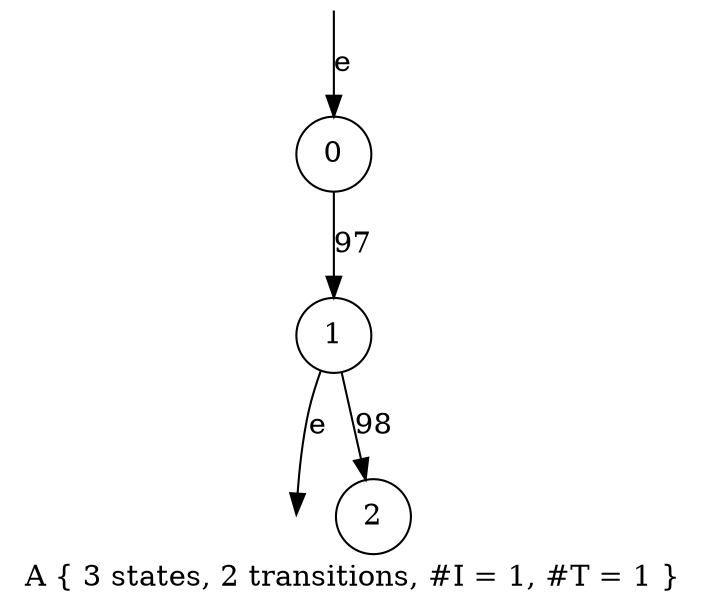 digraph vcsn {
label="A { 3 states, 2 transitions, #I = 1, #T = 1 }";
node [shape=circle];
"A1" [style=invis,label="",width=.01,height=.01];
"A1" -> "A0" [label="e"];
"A0" [label="0"];
"A3" [style=invis,label="",width=.01,height=.01];
"A2" -> "A3" [label="e"];
"A2" [label="1"];
"A4" [label="2"];
"A0" -> "A2" [label="97"];
"A2" -> "A4" [label="98"];
}
